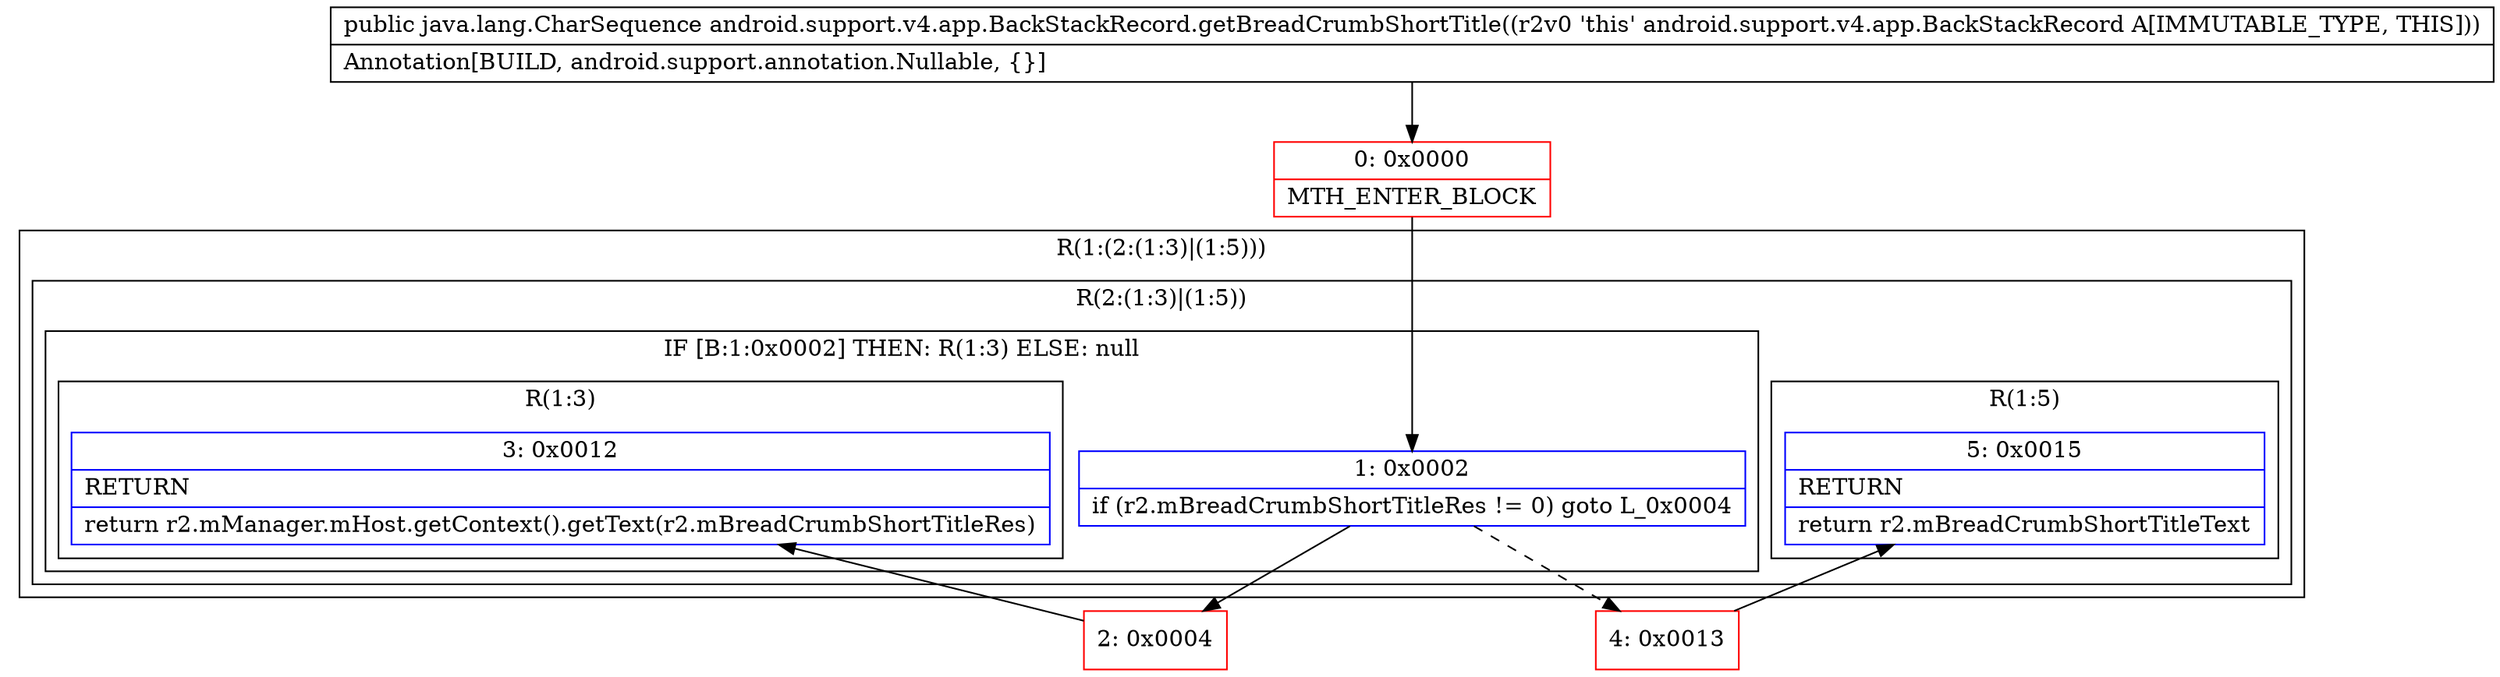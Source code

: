 digraph "CFG forandroid.support.v4.app.BackStackRecord.getBreadCrumbShortTitle()Ljava\/lang\/CharSequence;" {
subgraph cluster_Region_1541487195 {
label = "R(1:(2:(1:3)|(1:5)))";
node [shape=record,color=blue];
subgraph cluster_Region_1195602314 {
label = "R(2:(1:3)|(1:5))";
node [shape=record,color=blue];
subgraph cluster_IfRegion_426356758 {
label = "IF [B:1:0x0002] THEN: R(1:3) ELSE: null";
node [shape=record,color=blue];
Node_1 [shape=record,label="{1\:\ 0x0002|if (r2.mBreadCrumbShortTitleRes != 0) goto L_0x0004\l}"];
subgraph cluster_Region_337560518 {
label = "R(1:3)";
node [shape=record,color=blue];
Node_3 [shape=record,label="{3\:\ 0x0012|RETURN\l|return r2.mManager.mHost.getContext().getText(r2.mBreadCrumbShortTitleRes)\l}"];
}
}
subgraph cluster_Region_1191121148 {
label = "R(1:5)";
node [shape=record,color=blue];
Node_5 [shape=record,label="{5\:\ 0x0015|RETURN\l|return r2.mBreadCrumbShortTitleText\l}"];
}
}
}
Node_0 [shape=record,color=red,label="{0\:\ 0x0000|MTH_ENTER_BLOCK\l}"];
Node_2 [shape=record,color=red,label="{2\:\ 0x0004}"];
Node_4 [shape=record,color=red,label="{4\:\ 0x0013}"];
MethodNode[shape=record,label="{public java.lang.CharSequence android.support.v4.app.BackStackRecord.getBreadCrumbShortTitle((r2v0 'this' android.support.v4.app.BackStackRecord A[IMMUTABLE_TYPE, THIS]))  | Annotation[BUILD, android.support.annotation.Nullable, \{\}]\l}"];
MethodNode -> Node_0;
Node_1 -> Node_2;
Node_1 -> Node_4[style=dashed];
Node_0 -> Node_1;
Node_2 -> Node_3;
Node_4 -> Node_5;
}

